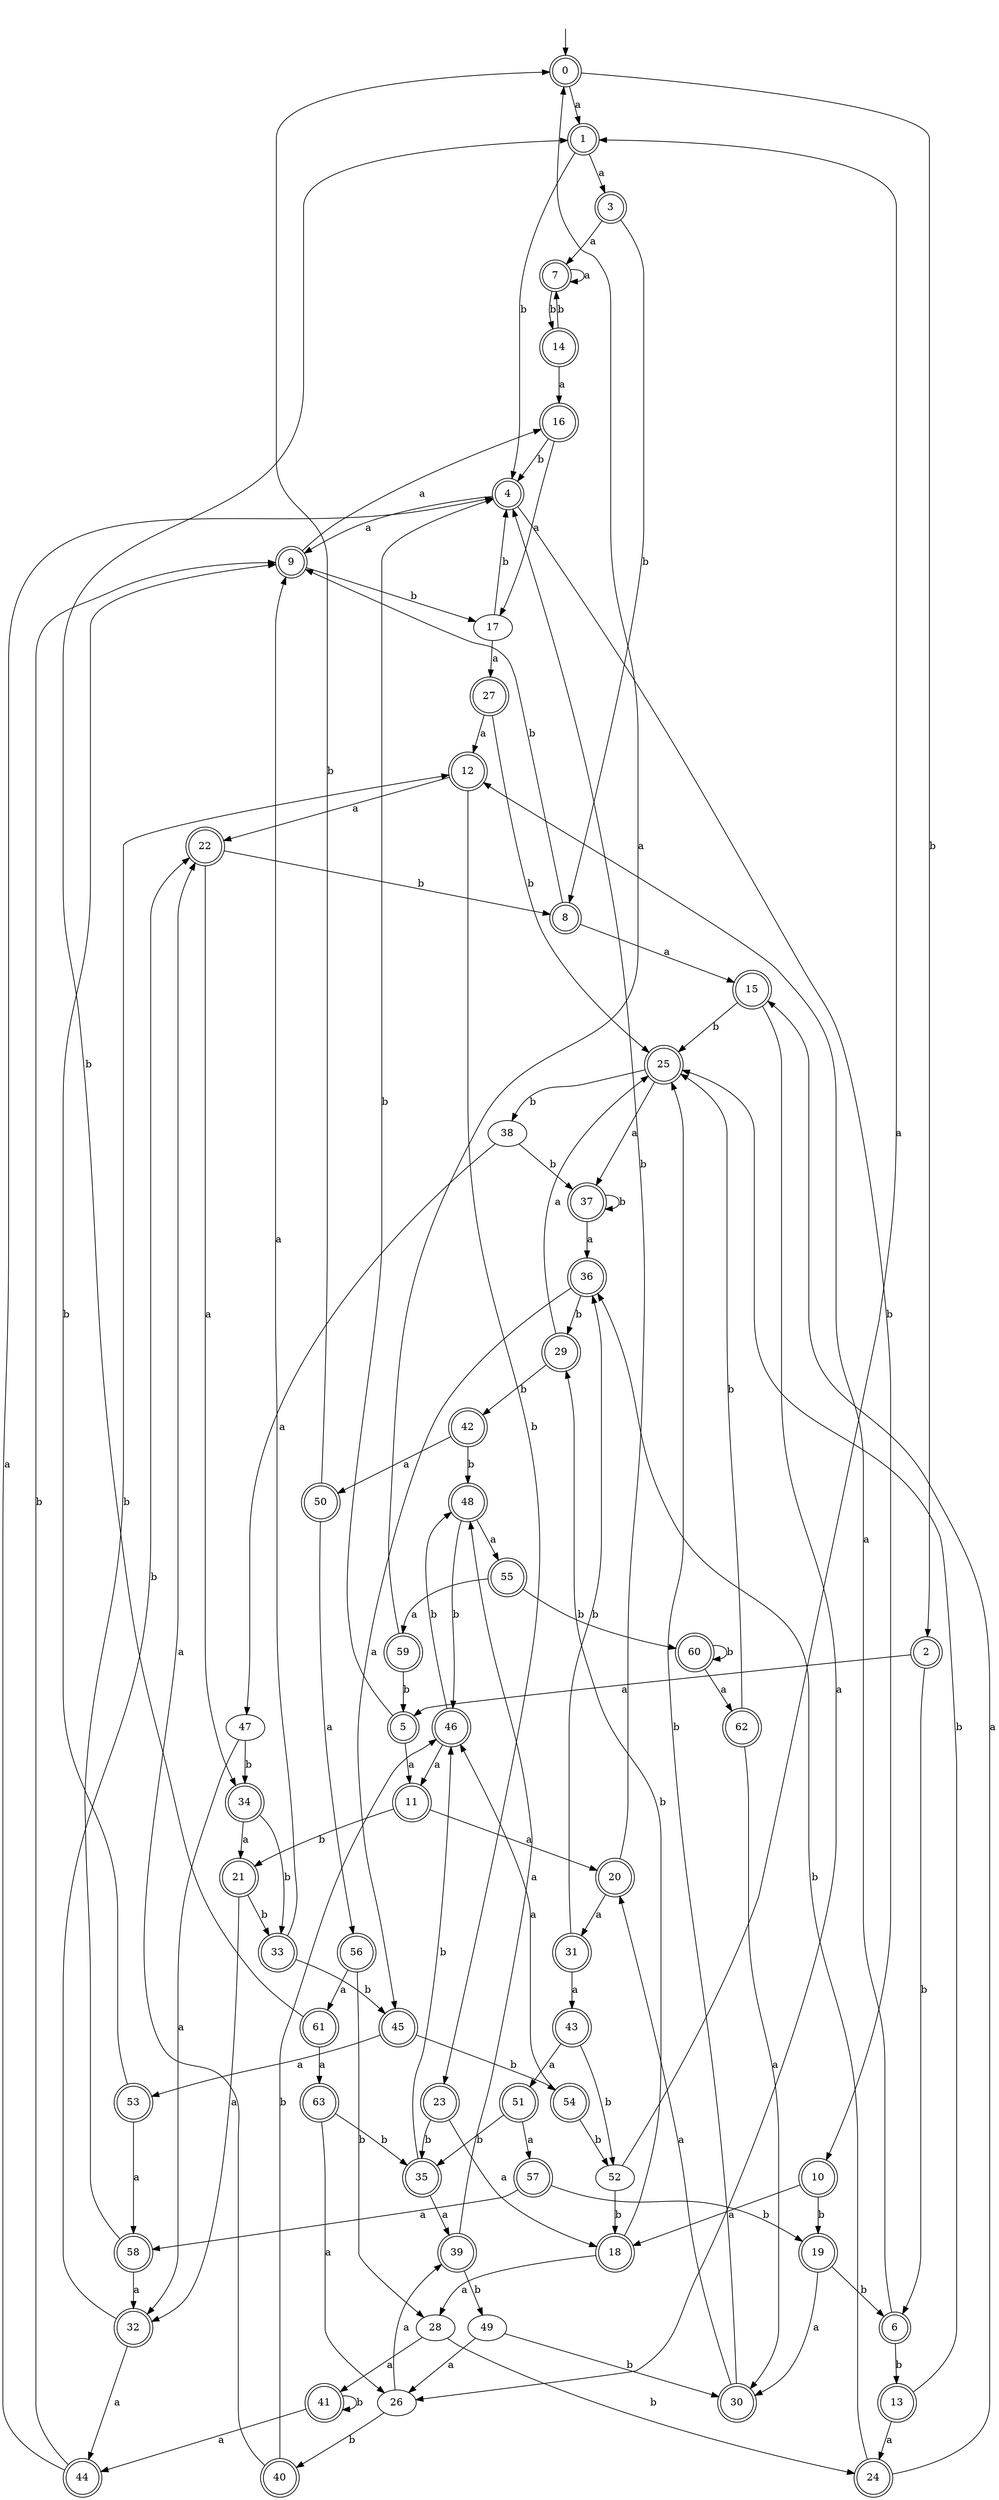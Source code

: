 digraph RandomDFA {
  __start0 [label="", shape=none];
  __start0 -> 0 [label=""];
  0 [shape=circle] [shape=doublecircle]
  0 -> 1 [label="a"]
  0 -> 2 [label="b"]
  1 [shape=doublecircle]
  1 -> 3 [label="a"]
  1 -> 4 [label="b"]
  2 [shape=doublecircle]
  2 -> 5 [label="a"]
  2 -> 6 [label="b"]
  3 [shape=doublecircle]
  3 -> 7 [label="a"]
  3 -> 8 [label="b"]
  4 [shape=doublecircle]
  4 -> 9 [label="a"]
  4 -> 10 [label="b"]
  5 [shape=doublecircle]
  5 -> 11 [label="a"]
  5 -> 4 [label="b"]
  6 [shape=doublecircle]
  6 -> 12 [label="a"]
  6 -> 13 [label="b"]
  7 [shape=doublecircle]
  7 -> 7 [label="a"]
  7 -> 14 [label="b"]
  8 [shape=doublecircle]
  8 -> 15 [label="a"]
  8 -> 9 [label="b"]
  9 [shape=doublecircle]
  9 -> 16 [label="a"]
  9 -> 17 [label="b"]
  10 [shape=doublecircle]
  10 -> 18 [label="a"]
  10 -> 19 [label="b"]
  11 [shape=doublecircle]
  11 -> 20 [label="a"]
  11 -> 21 [label="b"]
  12 [shape=doublecircle]
  12 -> 22 [label="a"]
  12 -> 23 [label="b"]
  13 [shape=doublecircle]
  13 -> 24 [label="a"]
  13 -> 25 [label="b"]
  14 [shape=doublecircle]
  14 -> 16 [label="a"]
  14 -> 7 [label="b"]
  15 [shape=doublecircle]
  15 -> 26 [label="a"]
  15 -> 25 [label="b"]
  16 [shape=doublecircle]
  16 -> 17 [label="a"]
  16 -> 4 [label="b"]
  17
  17 -> 27 [label="a"]
  17 -> 4 [label="b"]
  18 [shape=doublecircle]
  18 -> 28 [label="a"]
  18 -> 29 [label="b"]
  19 [shape=doublecircle]
  19 -> 30 [label="a"]
  19 -> 6 [label="b"]
  20 [shape=doublecircle]
  20 -> 31 [label="a"]
  20 -> 4 [label="b"]
  21 [shape=doublecircle]
  21 -> 32 [label="a"]
  21 -> 33 [label="b"]
  22 [shape=doublecircle]
  22 -> 34 [label="a"]
  22 -> 8 [label="b"]
  23 [shape=doublecircle]
  23 -> 18 [label="a"]
  23 -> 35 [label="b"]
  24 [shape=doublecircle]
  24 -> 15 [label="a"]
  24 -> 36 [label="b"]
  25 [shape=doublecircle]
  25 -> 37 [label="a"]
  25 -> 38 [label="b"]
  26
  26 -> 39 [label="a"]
  26 -> 40 [label="b"]
  27 [shape=doublecircle]
  27 -> 12 [label="a"]
  27 -> 25 [label="b"]
  28
  28 -> 41 [label="a"]
  28 -> 24 [label="b"]
  29 [shape=doublecircle]
  29 -> 25 [label="a"]
  29 -> 42 [label="b"]
  30 [shape=doublecircle]
  30 -> 20 [label="a"]
  30 -> 25 [label="b"]
  31 [shape=doublecircle]
  31 -> 43 [label="a"]
  31 -> 36 [label="b"]
  32 [shape=doublecircle]
  32 -> 44 [label="a"]
  32 -> 22 [label="b"]
  33 [shape=doublecircle]
  33 -> 9 [label="a"]
  33 -> 45 [label="b"]
  34 [shape=doublecircle]
  34 -> 21 [label="a"]
  34 -> 33 [label="b"]
  35 [shape=doublecircle]
  35 -> 39 [label="a"]
  35 -> 46 [label="b"]
  36 [shape=doublecircle]
  36 -> 45 [label="a"]
  36 -> 29 [label="b"]
  37 [shape=doublecircle]
  37 -> 36 [label="a"]
  37 -> 37 [label="b"]
  38
  38 -> 47 [label="a"]
  38 -> 37 [label="b"]
  39 [shape=doublecircle]
  39 -> 48 [label="a"]
  39 -> 49 [label="b"]
  40 [shape=doublecircle]
  40 -> 22 [label="a"]
  40 -> 46 [label="b"]
  41 [shape=doublecircle]
  41 -> 44 [label="a"]
  41 -> 41 [label="b"]
  42 [shape=doublecircle]
  42 -> 50 [label="a"]
  42 -> 48 [label="b"]
  43 [shape=doublecircle]
  43 -> 51 [label="a"]
  43 -> 52 [label="b"]
  44 [shape=doublecircle]
  44 -> 4 [label="a"]
  44 -> 9 [label="b"]
  45 [shape=doublecircle]
  45 -> 53 [label="a"]
  45 -> 54 [label="b"]
  46 [shape=doublecircle]
  46 -> 11 [label="a"]
  46 -> 48 [label="b"]
  47
  47 -> 32 [label="a"]
  47 -> 34 [label="b"]
  48 [shape=doublecircle]
  48 -> 55 [label="a"]
  48 -> 46 [label="b"]
  49
  49 -> 26 [label="a"]
  49 -> 30 [label="b"]
  50 [shape=doublecircle]
  50 -> 56 [label="a"]
  50 -> 0 [label="b"]
  51 [shape=doublecircle]
  51 -> 57 [label="a"]
  51 -> 35 [label="b"]
  52
  52 -> 1 [label="a"]
  52 -> 18 [label="b"]
  53 [shape=doublecircle]
  53 -> 58 [label="a"]
  53 -> 9 [label="b"]
  54 [shape=doublecircle]
  54 -> 46 [label="a"]
  54 -> 52 [label="b"]
  55 [shape=doublecircle]
  55 -> 59 [label="a"]
  55 -> 60 [label="b"]
  56 [shape=doublecircle]
  56 -> 61 [label="a"]
  56 -> 28 [label="b"]
  57 [shape=doublecircle]
  57 -> 58 [label="a"]
  57 -> 19 [label="b"]
  58 [shape=doublecircle]
  58 -> 32 [label="a"]
  58 -> 12 [label="b"]
  59 [shape=doublecircle]
  59 -> 0 [label="a"]
  59 -> 5 [label="b"]
  60 [shape=doublecircle]
  60 -> 62 [label="a"]
  60 -> 60 [label="b"]
  61 [shape=doublecircle]
  61 -> 63 [label="a"]
  61 -> 1 [label="b"]
  62 [shape=doublecircle]
  62 -> 30 [label="a"]
  62 -> 25 [label="b"]
  63 [shape=doublecircle]
  63 -> 26 [label="a"]
  63 -> 35 [label="b"]
}
